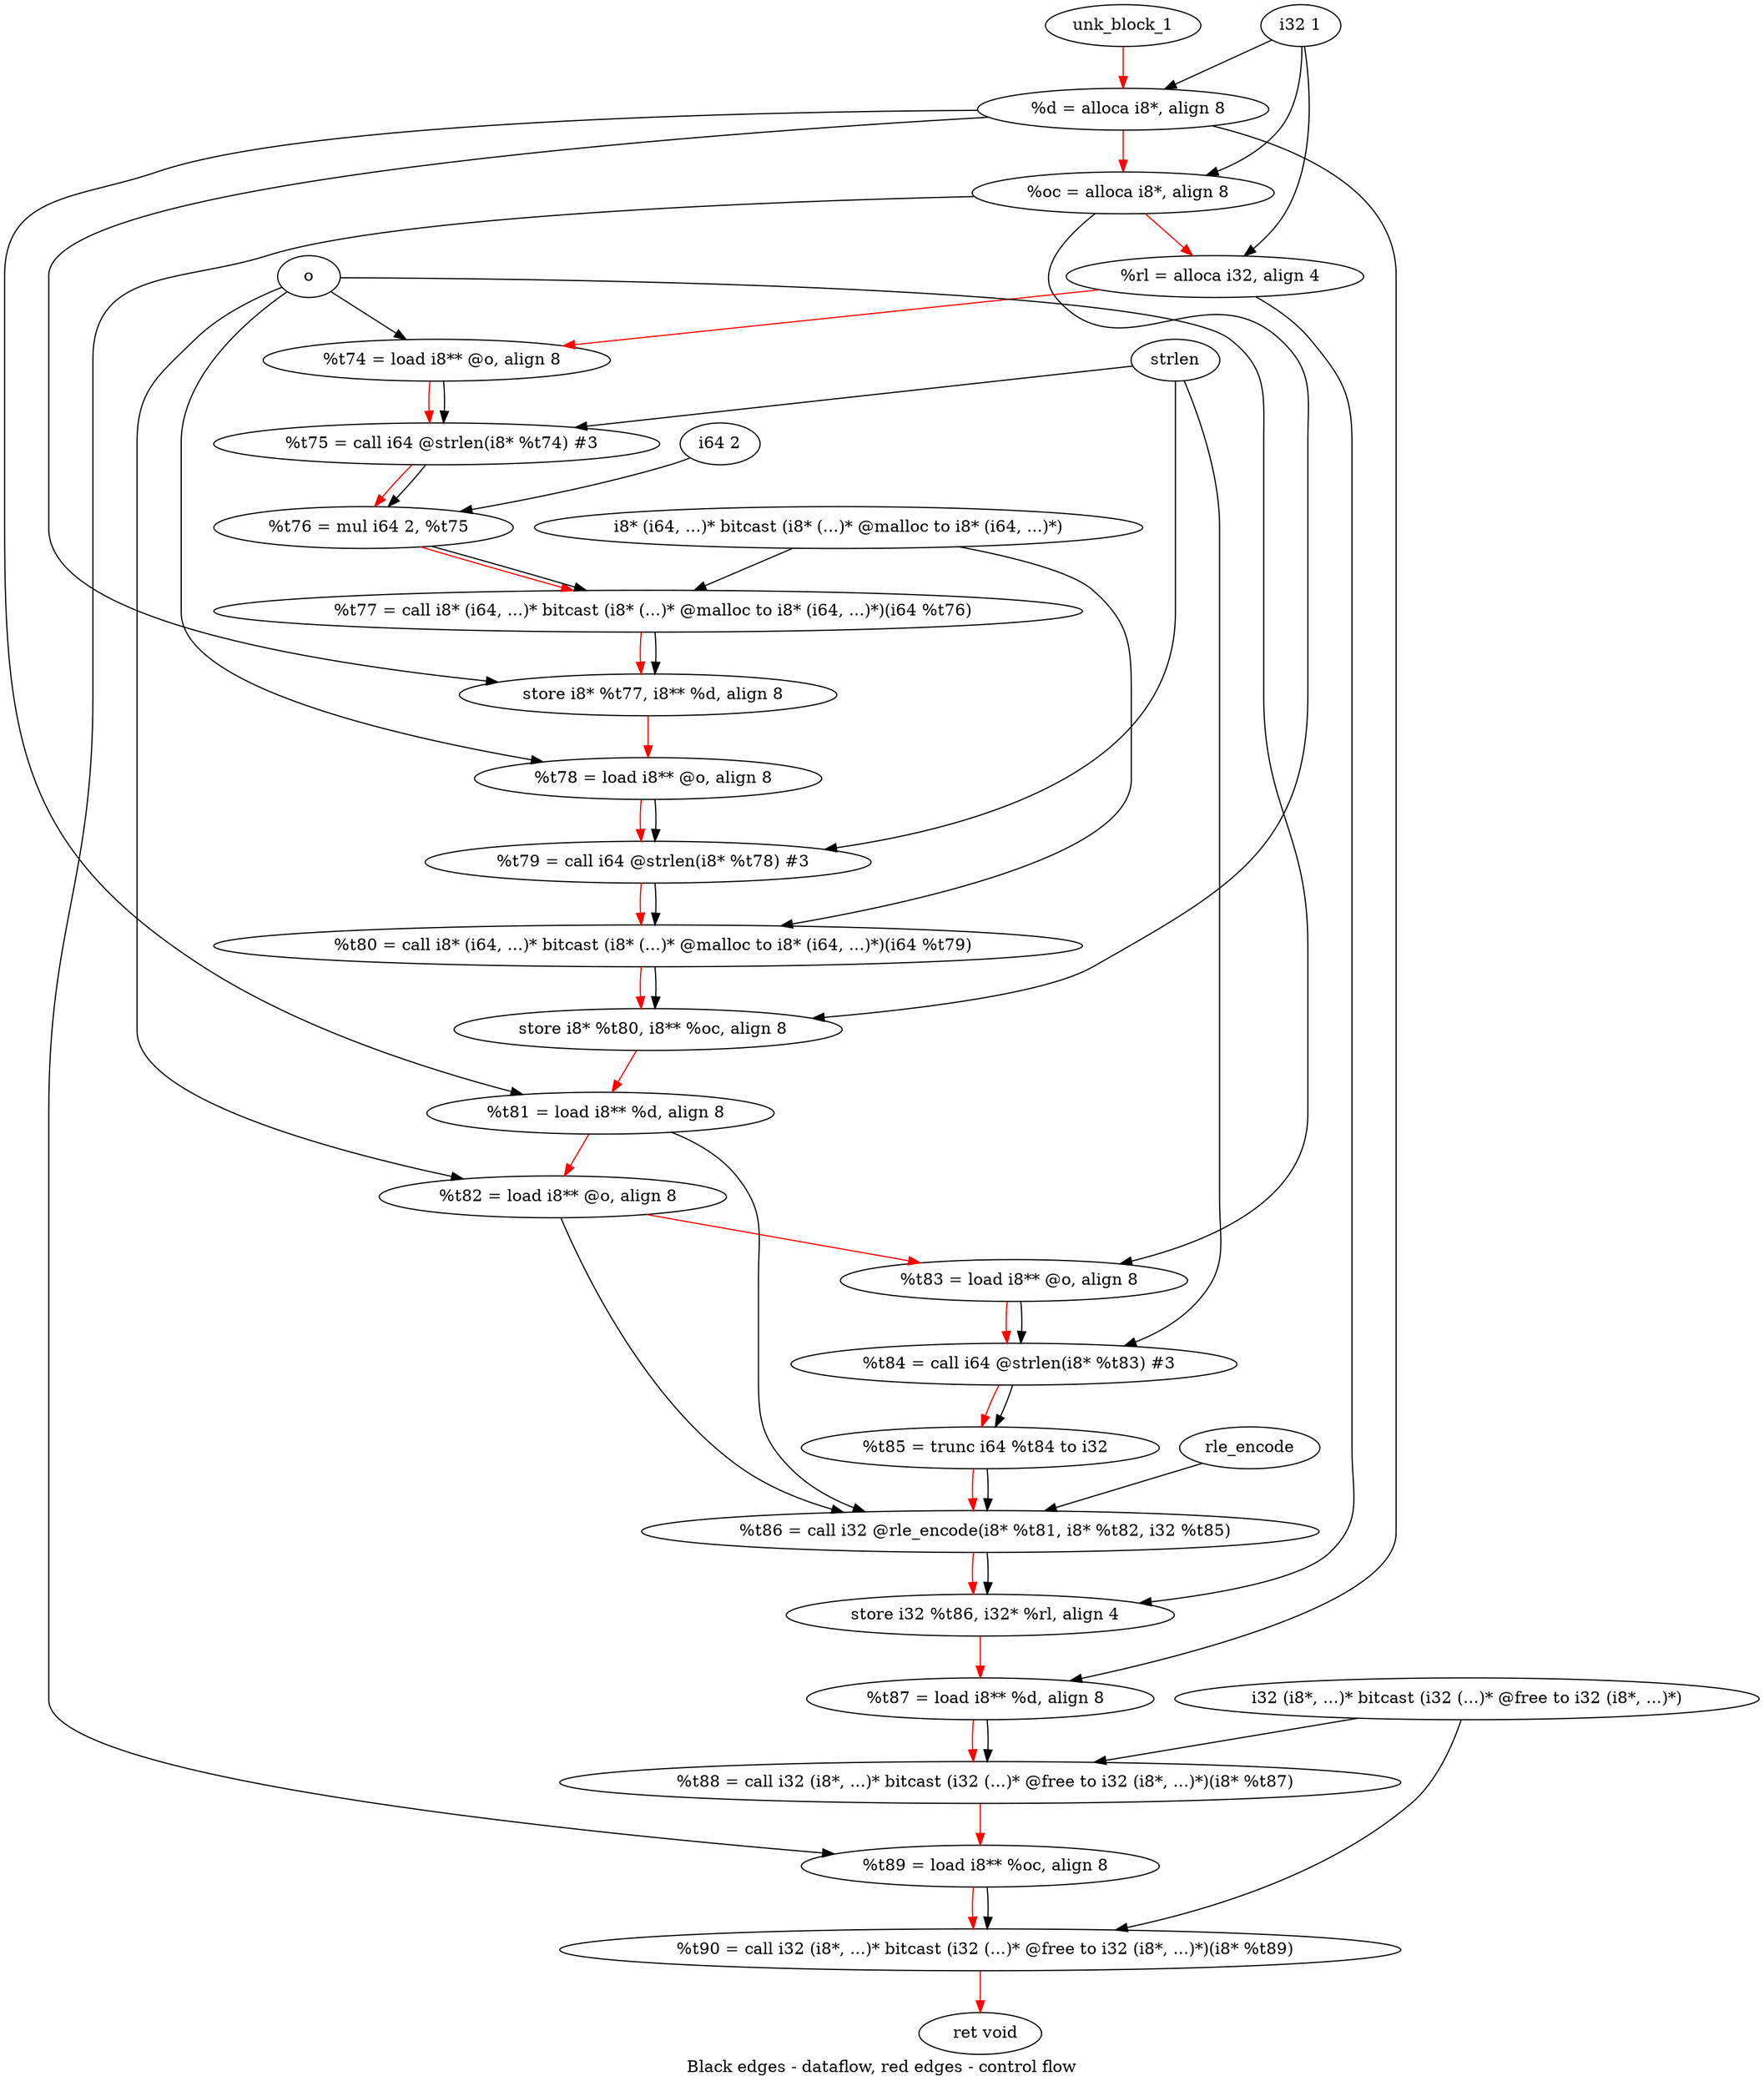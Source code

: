 digraph G {
compound=true
label="Black edges - dataflow, red edges - control flow"
"d" [label="  %d = alloca i8*, align 8"]
"oc" [label="  %oc = alloca i8*, align 8"]
"rl" [label="  %rl = alloca i32, align 4"]
"t74" [label="  %t74 = load i8** @o, align 8"]
"t75" [label="  %t75 = call i64 @strlen(i8* %t74) #3"]
"t76" [label="  %t76 = mul i64 2, %t75"]
"t77" [label="  %t77 = call i8* (i64, ...)* bitcast (i8* (...)* @malloc to i8* (i64, ...)*)(i64 %t76)"]
"_1" [label="  store i8* %t77, i8** %d, align 8"]
"t78" [label="  %t78 = load i8** @o, align 8"]
"t79" [label="  %t79 = call i64 @strlen(i8* %t78) #3"]
"t80" [label="  %t80 = call i8* (i64, ...)* bitcast (i8* (...)* @malloc to i8* (i64, ...)*)(i64 %t79)"]
"_2" [label="  store i8* %t80, i8** %oc, align 8"]
"t81" [label="  %t81 = load i8** %d, align 8"]
"t82" [label="  %t82 = load i8** @o, align 8"]
"t83" [label="  %t83 = load i8** @o, align 8"]
"t84" [label="  %t84 = call i64 @strlen(i8* %t83) #3"]
"t85" [label="  %t85 = trunc i64 %t84 to i32"]
"t86" [label="  %t86 = call i32 @rle_encode(i8* %t81, i8* %t82, i32 %t85)"]
"_3" [label="  store i32 %t86, i32* %rl, align 4"]
"t87" [label="  %t87 = load i8** %d, align 8"]
"t88" [label="  %t88 = call i32 (i8*, ...)* bitcast (i32 (...)* @free to i32 (i8*, ...)*)(i8* %t87)"]
"t89" [label="  %t89 = load i8** %oc, align 8"]
"t90" [label="  %t90 = call i32 (i8*, ...)* bitcast (i32 (...)* @free to i32 (i8*, ...)*)(i8* %t89)"]
"_4" [label="  ret void"]
"unk_block_1" -> "d"[color=red]
"i32 1" -> "d"
"d" -> "oc"[color=red weight=2]
"i32 1" -> "oc"
"oc" -> "rl"[color=red weight=2]
"i32 1" -> "rl"
"rl" -> "t74"[color=red weight=2]
"o" -> "t74"
"t74" -> "t75"[color=red weight=2]
"t74" -> "t75"
"strlen" -> "t75"
"t75" -> "t76"[color=red weight=2]
"i64 2" -> "t76"
"t75" -> "t76"
"t76" -> "t77"[color=red weight=2]
"t76" -> "t77"
"i8* (i64, ...)* bitcast (i8* (...)* @malloc to i8* (i64, ...)*)" -> "t77"
"t77" -> "_1"[color=red weight=2]
"t77" -> "_1"
"d" -> "_1"
"_1" -> "t78"[color=red weight=2]
"o" -> "t78"
"t78" -> "t79"[color=red weight=2]
"t78" -> "t79"
"strlen" -> "t79"
"t79" -> "t80"[color=red weight=2]
"t79" -> "t80"
"i8* (i64, ...)* bitcast (i8* (...)* @malloc to i8* (i64, ...)*)" -> "t80"
"t80" -> "_2"[color=red weight=2]
"t80" -> "_2"
"oc" -> "_2"
"_2" -> "t81"[color=red weight=2]
"d" -> "t81"
"t81" -> "t82"[color=red weight=2]
"o" -> "t82"
"t82" -> "t83"[color=red weight=2]
"o" -> "t83"
"t83" -> "t84"[color=red weight=2]
"t83" -> "t84"
"strlen" -> "t84"
"t84" -> "t85"[color=red weight=2]
"t84" -> "t85"
"t85" -> "t86"[color=red weight=2]
"t81" -> "t86"
"t82" -> "t86"
"t85" -> "t86"
"rle_encode" -> "t86"
"t86" -> "_3"[color=red weight=2]
"t86" -> "_3"
"rl" -> "_3"
"_3" -> "t87"[color=red weight=2]
"d" -> "t87"
"t87" -> "t88"[color=red weight=2]
"t87" -> "t88"
"i32 (i8*, ...)* bitcast (i32 (...)* @free to i32 (i8*, ...)*)" -> "t88"
"t88" -> "t89"[color=red weight=2]
"oc" -> "t89"
"t89" -> "t90"[color=red weight=2]
"t89" -> "t90"
"i32 (i8*, ...)* bitcast (i32 (...)* @free to i32 (i8*, ...)*)" -> "t90"
"t90" -> "_4"[color=red weight=2]

}
